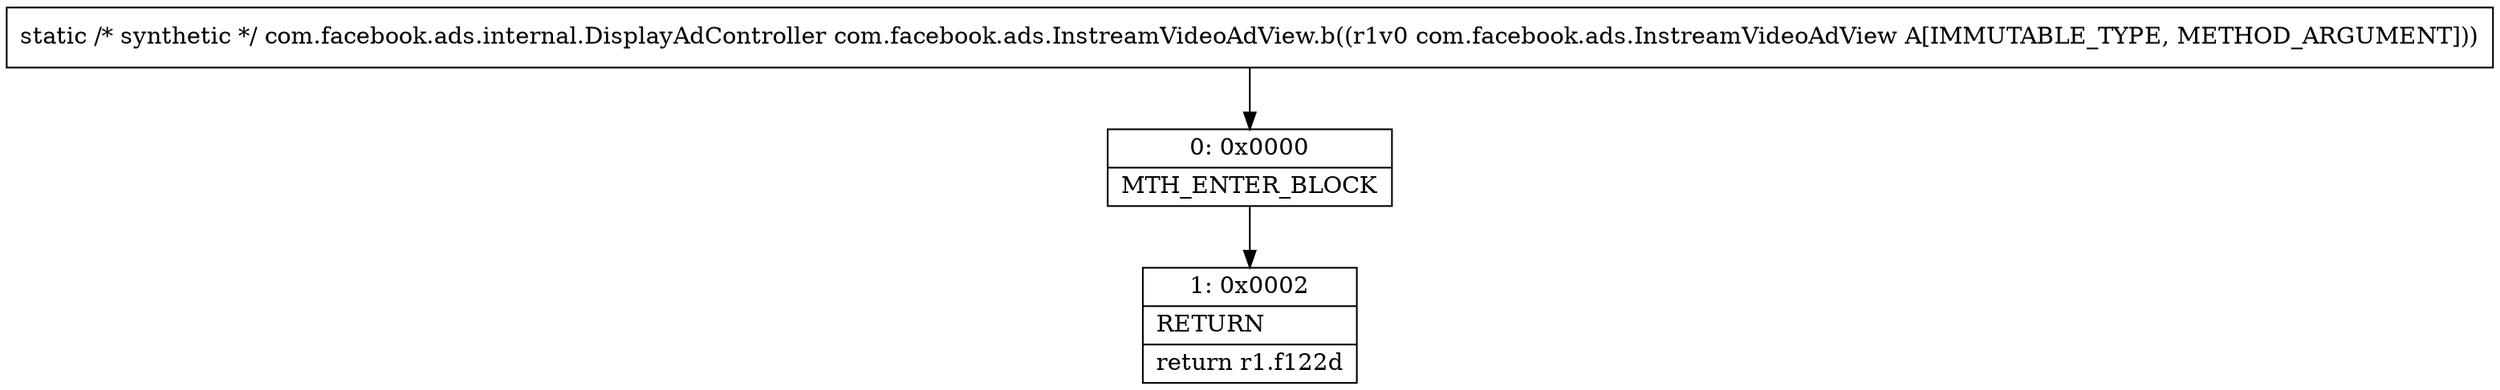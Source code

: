 digraph "CFG forcom.facebook.ads.InstreamVideoAdView.b(Lcom\/facebook\/ads\/InstreamVideoAdView;)Lcom\/facebook\/ads\/internal\/DisplayAdController;" {
Node_0 [shape=record,label="{0\:\ 0x0000|MTH_ENTER_BLOCK\l}"];
Node_1 [shape=record,label="{1\:\ 0x0002|RETURN\l|return r1.f122d\l}"];
MethodNode[shape=record,label="{static \/* synthetic *\/ com.facebook.ads.internal.DisplayAdController com.facebook.ads.InstreamVideoAdView.b((r1v0 com.facebook.ads.InstreamVideoAdView A[IMMUTABLE_TYPE, METHOD_ARGUMENT])) }"];
MethodNode -> Node_0;
Node_0 -> Node_1;
}

